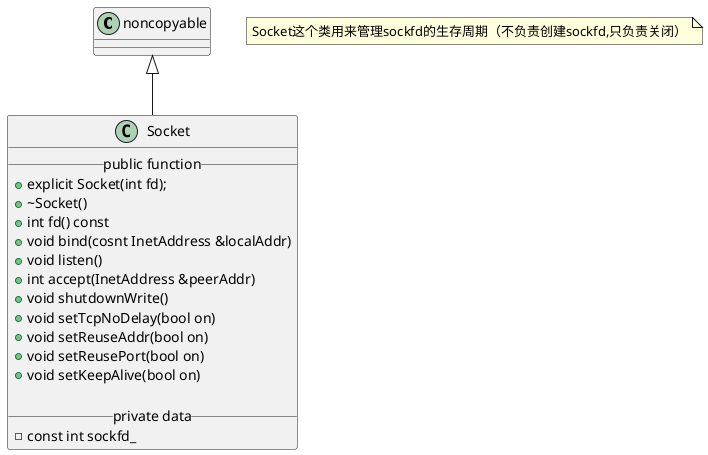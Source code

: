 @startuml
noncopyable <|-- Socket 

class Socket
{
    __public function__
    + explicit Socket(int fd);
    + ~Socket()
    + int fd() const
    + void bind(cosnt InetAddress &localAddr)
    + void listen()
    + int accept(InetAddress &peerAddr)
    + void shutdownWrite()
    + void setTcpNoDelay(bool on)
    + void setReuseAddr(bool on)
    + void setReusePort(bool on)
    + void setKeepAlive(bool on)

    __private data__
    - const int sockfd_
}

note as N1
Socket这个类用来管理sockfd的生存周期（不负责创建sockfd,只负责关闭）
end note 

@enduml